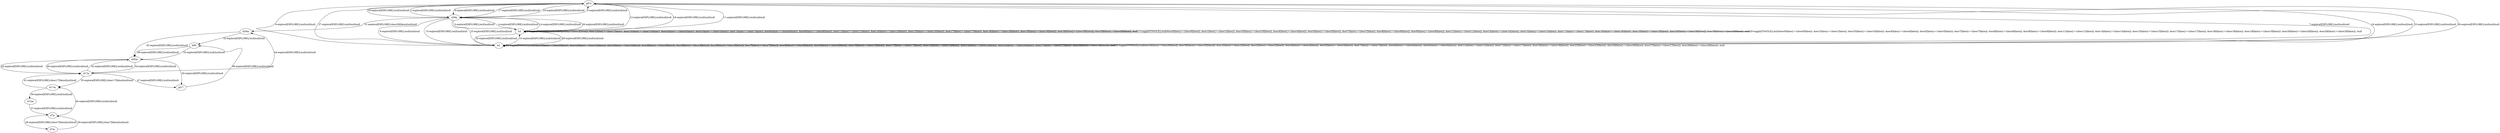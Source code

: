 # Total number of goals covered by this test: 1
# d7m --> d7p

digraph g {
"gf14" -> "d26p" [label = "1-explore[EXPLORE];/null/null/null"];
"d26p" -> "b3" [label = "2-explore[EXPLORE];/null/null/null"];
"b3" -> "b3" [label = "3-toggle[TOGGLE];/null/door0[false]:=!(door0[false]); door1[false]:=!(door1[false]); door33[false]:=!(door33[false]); door4[false]:=!(door4[false]); door5[false]:=!(door5[false]); door7[false]:=!(door7[false]); door8[false]:=!(door8[false]); door9[false]:=!(door9[false]); door11[false]:=!(door11[false]); door14[false]:=!(door14[false]); door15[false]:=!(door15[false]); door17[false]:=!(door17[false]); door18[false]:=!(door18[false]); door19[false]:=!(door19[false]); door26[false]:=!(door26[false]); door29[false]:=!(door29[false]); /null"];
"b3" -> "d26p" [label = "4-explore[EXPLORE];/null/null/null"];
"d26p" -> "gf14" [label = "5-explore[EXPLORE];/null/null/null"];
"gf14" -> "b2" [label = "6-explore[EXPLORE];/null/null/null"];
"b2" -> "gf14" [label = "7-explore[EXPLORE];/null/null/null"];
"gf14" -> "d26p" [label = "8-explore[EXPLORE];/null/null/null"];
"d26p" -> "b2" [label = "9-explore[EXPLORE];/null/null/null"];
"b2" -> "b3" [label = "10-explore[EXPLORE];/null/null/null"];
"b3" -> "gf14" [label = "11-explore[EXPLORE];/null/null/null"];
"gf14" -> "b3" [label = "12-explore[EXPLORE];/null/null/null"];
"b3" -> "b3" [label = "13-toggle[TOGGLE];/null/door0[false]:=!(door0[false]); door1[false]:=!(door1[false]); door33[false]:=!(door33[false]); door4[false]:=!(door4[false]); door5[false]:=!(door5[false]); door7[false]:=!(door7[false]); door8[false]:=!(door8[false]); door9[false]:=!(door9[false]); door11[false]:=!(door11[false]); door14[false]:=!(door14[false]); door15[false]:=!(door15[false]); door17[false]:=!(door17[false]); door18[false]:=!(door18[false]); door19[false]:=!(door19[false]); door26[false]:=!(door26[false]); door29[false]:=!(door29[false]); /null"];
"b3" -> "d26p" [label = "14-explore[EXPLORE];/null/null/null"];
"d26p" -> "b2" [label = "15-explore[EXPLORE];/null/null/null"];
"b2" -> "gf14" [label = "16-explore[EXPLORE];/null/null/null"];
"gf14" -> "d26p" [label = "17-explore[EXPLORE];/null/null/null"];
"d26p" -> "gf14" [label = "18-explore[EXPLORE];/null/null/null"];
"gf14" -> "b3" [label = "19-explore[EXPLORE];/null/null/null"];
"b3" -> "b2" [label = "20-explore[EXPLORE];/null/null/null"];
"b2" -> "b2" [label = "21-toggle[TOGGLE];/null/door0[false]:=!(door0[false]); door32[false]:=!(door32[false]); door1[false]:=!(door1[false]); door2[false]:=!(door2[false]); door4[false]:=!(door4[false]); door5[false]:=!(door5[false]); door7[false]:=!(door7[false]); door8[false]:=!(door8[false]); door9[false]:=!(door9[false]); door15[false]:=!(door15[false]); door17[false]:=!(door17[false]); door18[false]:=!(door18[false]); door23[false]:=!(door23[false]); door26[false]:=!(door26[false]); door27[false]:=!(door27[false]); door28[false]:=!(door28[false]); /null"];
"b2" -> "b2" [label = "22-toggle[TOGGLE];/null/door0[false]:=!(door0[false]); door32[false]:=!(door32[false]); door1[false]:=!(door1[false]); door2[false]:=!(door2[false]); door4[false]:=!(door4[false]); door5[false]:=!(door5[false]); door7[false]:=!(door7[false]); door8[false]:=!(door8[false]); door9[false]:=!(door9[false]); door15[false]:=!(door15[false]); door17[false]:=!(door17[false]); door18[false]:=!(door18[false]); door23[false]:=!(door23[false]); door26[false]:=!(door26[false]); door27[false]:=!(door27[false]); door28[false]:=!(door28[false]); /null"];
"b2" -> "gf14" [label = "23-explore[EXPLORE];/null/null/null"];
"gf14" -> "d26p" [label = "24-explore[EXPLORE];/null/null/null"];
"d26p" -> "b2" [label = "25-explore[EXPLORE];/null/null/null"];
"b2" -> "gf14" [label = "26-explore[EXPLORE];/null/null/null"];
"gf14" -> "b2" [label = "27-explore[EXPLORE];/null/null/null"];
"b2" -> "b3" [label = "28-explore[EXPLORE];/null/null/null"];
"b3" -> "b3" [label = "29-toggle[TOGGLE];/null/door0[false]:=!(door0[false]); door1[false]:=!(door1[false]); door33[false]:=!(door33[false]); door4[false]:=!(door4[false]); door5[false]:=!(door5[false]); door7[false]:=!(door7[false]); door8[false]:=!(door8[false]); door9[false]:=!(door9[false]); door11[false]:=!(door11[false]); door14[false]:=!(door14[false]); door15[false]:=!(door15[false]); door17[false]:=!(door17[false]); door18[false]:=!(door18[false]); door19[false]:=!(door19[false]); door26[false]:=!(door26[false]); door29[false]:=!(door29[false]); /null"];
"b3" -> "d26p" [label = "30-explore[EXPLORE];/null/null/null"];
"d26p" -> "d26m" [label = "31-explore[EXPLORE];/door26[false]/null/null"];
"d26m" -> "b69" [label = "32-explore[EXPLORE];/null/null/null"];
"b69" -> "d35m" [label = "33-explore[EXPLORE];/null/null/null"];
"d35m" -> "d17p" [label = "34-explore[EXPLORE];/null/null/null"];
"d17p" -> "d17m" [label = "35-explore[EXPLORE];/door17[false]/null/null"];
"d17m" -> "d12m" [label = "36-explore[EXPLORE];/null/null/null"];
"d12m" -> "d7p" [label = "37-explore[EXPLORE];/null/null/null"];
"d7p" -> "d7m" [label = "38-explore[EXPLORE];/door7[false]/null/null"];
"d7m" -> "d7p" [label = "39-explore[EXPLORE];/door7[false]/null/null"];
"d7p" -> "d17m" [label = "40-explore[EXPLORE];/null/null/null"];
"d17m" -> "d17p" [label = "41-explore[EXPLORE];/door17[false]/null/null"];
"d17p" -> "d35m" [label = "42-explore[EXPLORE];/null/null/null"];
"d35m" -> "d17p" [label = "43-explore[EXPLORE];/null/null/null"];
"d17p" -> "d26m" [label = "44-explore[EXPLORE];/null/null/null"];
"d26m" -> "d35m" [label = "45-explore[EXPLORE];/null/null/null"];
"d35m" -> "d17p" [label = "46-explore[EXPLORE];/null/null/null"];
"d17p" -> "gf17" [label = "47-explore[EXPLORE];/null/null/null"];
"gf17" -> "b69" [label = "48-explore[EXPLORE];/null/null/null"];
"b69" -> "d35m" [label = "49-explore[EXPLORE];/null/null/null"];
"d35m" -> "gf17" [label = "50-explore[EXPLORE];/null/null/null"];
}